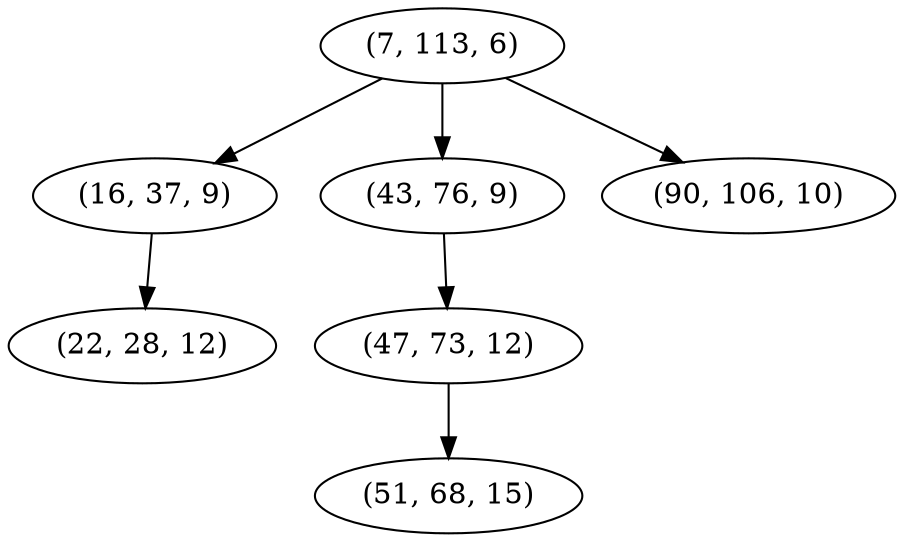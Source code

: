 digraph tree {
    "(7, 113, 6)";
    "(16, 37, 9)";
    "(22, 28, 12)";
    "(43, 76, 9)";
    "(47, 73, 12)";
    "(51, 68, 15)";
    "(90, 106, 10)";
    "(7, 113, 6)" -> "(16, 37, 9)";
    "(7, 113, 6)" -> "(43, 76, 9)";
    "(7, 113, 6)" -> "(90, 106, 10)";
    "(16, 37, 9)" -> "(22, 28, 12)";
    "(43, 76, 9)" -> "(47, 73, 12)";
    "(47, 73, 12)" -> "(51, 68, 15)";
}
